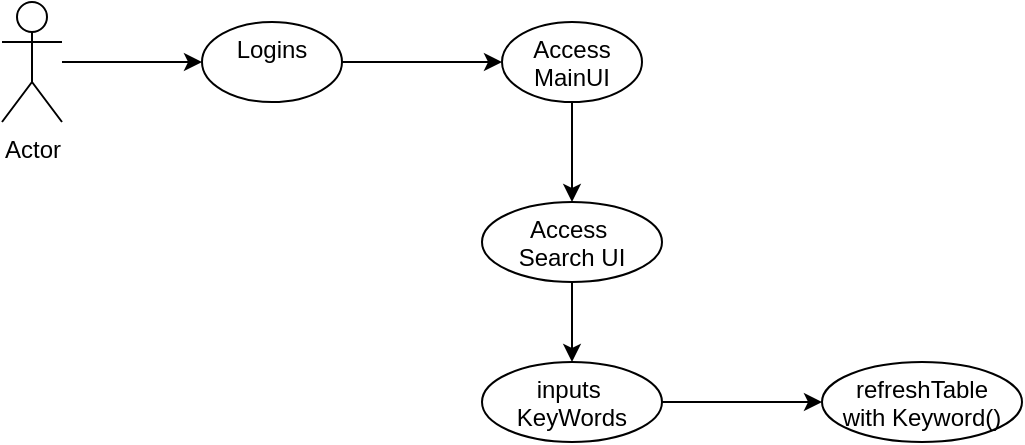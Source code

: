 <mxfile version="24.4.13" type="device">
  <diagram name="페이지-1" id="OMFwIMUGjbaWBI-Hc2kO">
    <mxGraphModel dx="712" dy="827" grid="1" gridSize="10" guides="1" tooltips="1" connect="1" arrows="1" fold="1" page="1" pageScale="1" pageWidth="827" pageHeight="1169" math="0" shadow="0">
      <root>
        <mxCell id="0" />
        <mxCell id="1" parent="0" />
        <mxCell id="yvwCRGg2z9xxAc4UsZOk-3" value="" style="edgeStyle=orthogonalEdgeStyle;rounded=0;orthogonalLoop=1;jettySize=auto;html=1;" edge="1" parent="1" source="yvwCRGg2z9xxAc4UsZOk-1" target="yvwCRGg2z9xxAc4UsZOk-2">
          <mxGeometry relative="1" as="geometry" />
        </mxCell>
        <mxCell id="yvwCRGg2z9xxAc4UsZOk-1" value="Actor" style="shape=umlActor;verticalLabelPosition=bottom;verticalAlign=top;html=1;outlineConnect=0;" vertex="1" parent="1">
          <mxGeometry x="80" y="120" width="30" height="60" as="geometry" />
        </mxCell>
        <mxCell id="yvwCRGg2z9xxAc4UsZOk-5" value="" style="edgeStyle=orthogonalEdgeStyle;rounded=0;orthogonalLoop=1;jettySize=auto;html=1;" edge="1" parent="1" source="yvwCRGg2z9xxAc4UsZOk-2" target="yvwCRGg2z9xxAc4UsZOk-4">
          <mxGeometry relative="1" as="geometry" />
        </mxCell>
        <mxCell id="yvwCRGg2z9xxAc4UsZOk-2" value="Logins" style="ellipse;whiteSpace=wrap;html=1;verticalAlign=top;" vertex="1" parent="1">
          <mxGeometry x="180" y="130" width="70" height="40" as="geometry" />
        </mxCell>
        <mxCell id="yvwCRGg2z9xxAc4UsZOk-11" value="" style="edgeStyle=orthogonalEdgeStyle;rounded=0;orthogonalLoop=1;jettySize=auto;html=1;" edge="1" parent="1" source="yvwCRGg2z9xxAc4UsZOk-4" target="yvwCRGg2z9xxAc4UsZOk-10">
          <mxGeometry relative="1" as="geometry" />
        </mxCell>
        <mxCell id="yvwCRGg2z9xxAc4UsZOk-4" value="Access&lt;br&gt;MainUI" style="ellipse;whiteSpace=wrap;html=1;verticalAlign=top;" vertex="1" parent="1">
          <mxGeometry x="330" y="130" width="70" height="40" as="geometry" />
        </mxCell>
        <mxCell id="yvwCRGg2z9xxAc4UsZOk-13" value="" style="edgeStyle=orthogonalEdgeStyle;rounded=0;orthogonalLoop=1;jettySize=auto;html=1;" edge="1" parent="1" source="yvwCRGg2z9xxAc4UsZOk-10" target="yvwCRGg2z9xxAc4UsZOk-12">
          <mxGeometry relative="1" as="geometry" />
        </mxCell>
        <mxCell id="yvwCRGg2z9xxAc4UsZOk-10" value="Access&amp;nbsp;&lt;br&gt;Search UI" style="ellipse;whiteSpace=wrap;html=1;verticalAlign=top;" vertex="1" parent="1">
          <mxGeometry x="320" y="220" width="90" height="40" as="geometry" />
        </mxCell>
        <mxCell id="yvwCRGg2z9xxAc4UsZOk-15" value="" style="edgeStyle=orthogonalEdgeStyle;rounded=0;orthogonalLoop=1;jettySize=auto;html=1;" edge="1" parent="1" source="yvwCRGg2z9xxAc4UsZOk-12" target="yvwCRGg2z9xxAc4UsZOk-14">
          <mxGeometry relative="1" as="geometry" />
        </mxCell>
        <mxCell id="yvwCRGg2z9xxAc4UsZOk-12" value="inputs&amp;nbsp;&lt;br&gt;KeyWords" style="ellipse;whiteSpace=wrap;html=1;verticalAlign=top;" vertex="1" parent="1">
          <mxGeometry x="320" y="300" width="90" height="40" as="geometry" />
        </mxCell>
        <mxCell id="yvwCRGg2z9xxAc4UsZOk-14" value="refreshTable&lt;div&gt;with Keyword()&lt;/div&gt;" style="ellipse;whiteSpace=wrap;html=1;verticalAlign=top;" vertex="1" parent="1">
          <mxGeometry x="490" y="300" width="100" height="40" as="geometry" />
        </mxCell>
      </root>
    </mxGraphModel>
  </diagram>
</mxfile>
